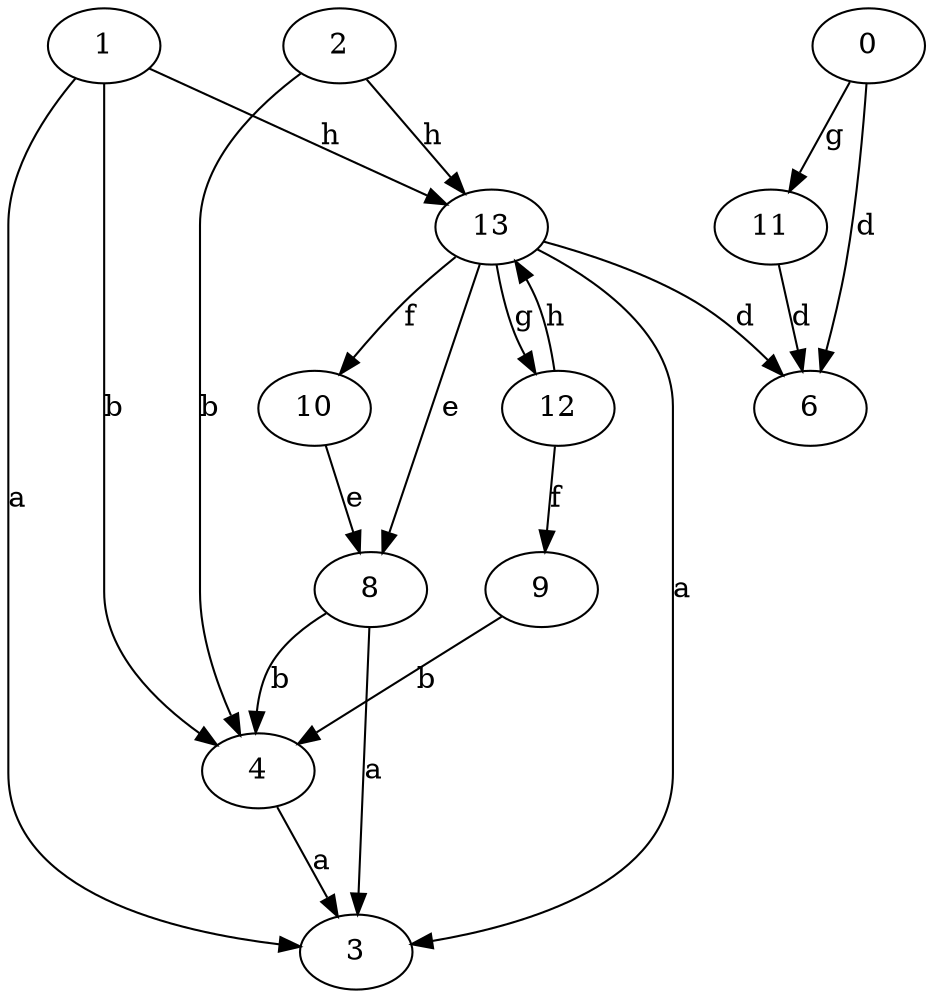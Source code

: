 strict digraph  {
1;
2;
3;
4;
6;
8;
9;
10;
11;
12;
0;
13;
1 -> 3  [label=a];
1 -> 4  [label=b];
1 -> 13  [label=h];
2 -> 4  [label=b];
2 -> 13  [label=h];
4 -> 3  [label=a];
8 -> 3  [label=a];
8 -> 4  [label=b];
9 -> 4  [label=b];
10 -> 8  [label=e];
11 -> 6  [label=d];
12 -> 9  [label=f];
12 -> 13  [label=h];
0 -> 6  [label=d];
0 -> 11  [label=g];
13 -> 3  [label=a];
13 -> 6  [label=d];
13 -> 8  [label=e];
13 -> 10  [label=f];
13 -> 12  [label=g];
}
